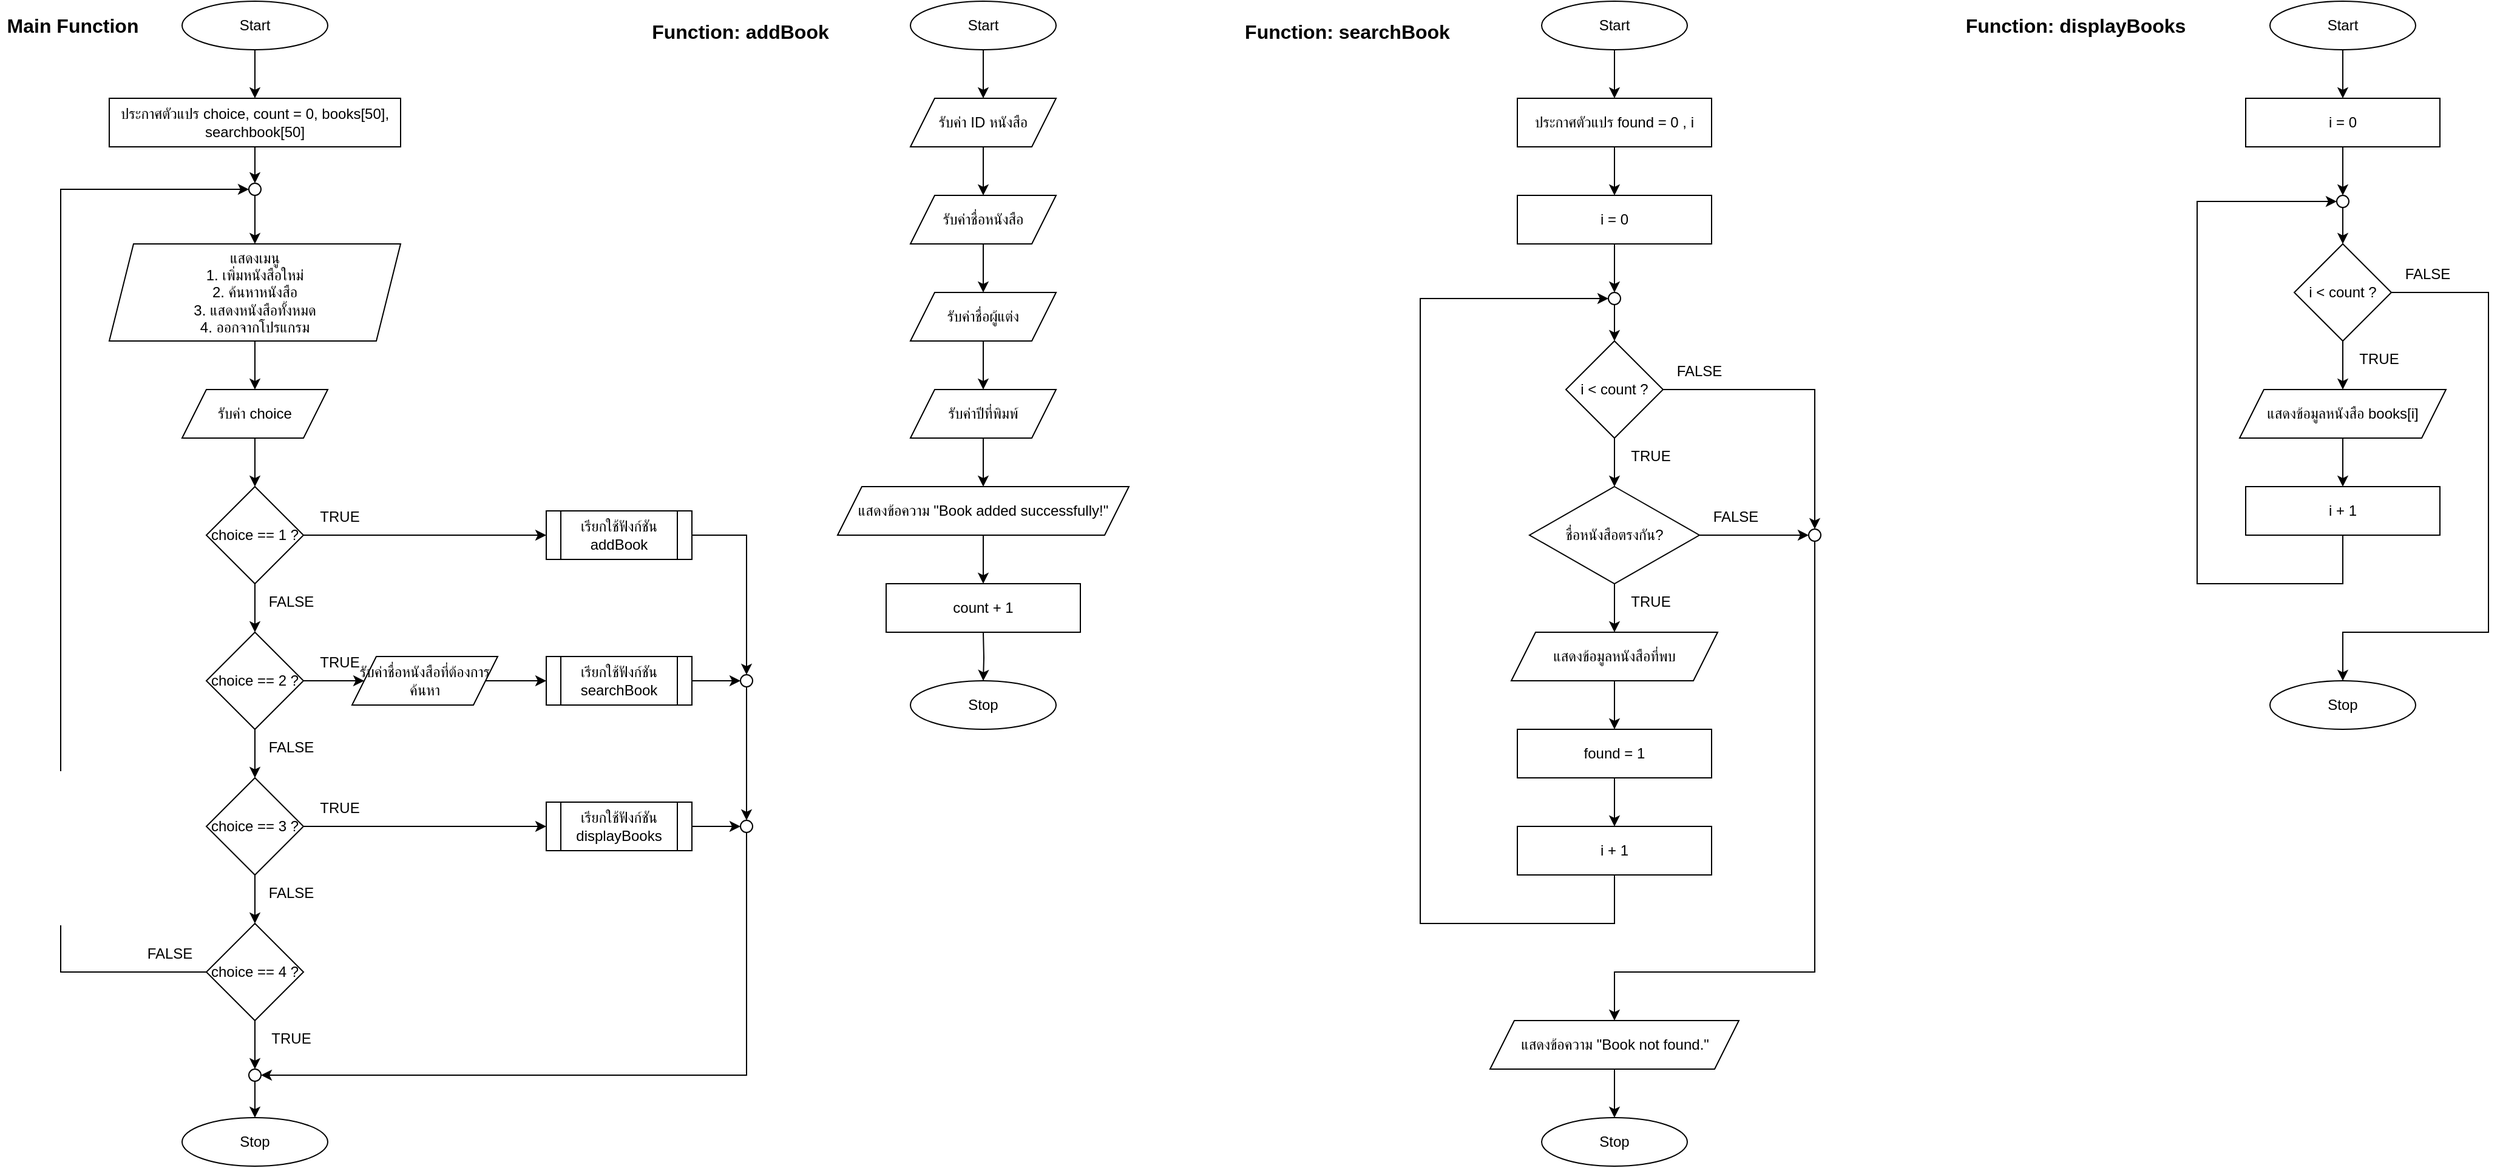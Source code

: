 <mxfile version="28.2.5">
  <diagram name="หน้า-1" id="JZn4vNDWx43Bu2rgVOUE">
    <mxGraphModel dx="3700" dy="1651" grid="1" gridSize="10" guides="1" tooltips="1" connect="1" arrows="1" fold="1" page="1" pageScale="1" pageWidth="827" pageHeight="1169" math="0" shadow="0">
      <root>
        <mxCell id="0" />
        <mxCell id="1" parent="0" />
        <mxCell id="main-0" value="&lt;b&gt;Main Function&lt;/b&gt;" style="text;html=1;strokeColor=none;fillColor=none;align=center;verticalAlign=middle;whiteSpace=wrap;rounded=0;fontSize=16;" vertex="1" parent="1">
          <mxGeometry x="150" y="5" width="120" height="30" as="geometry" />
        </mxCell>
        <mxCell id="addBook-0" value="&lt;b&gt;Function: addBook&lt;/b&gt;" style="text;html=1;strokeColor=none;fillColor=none;align=center;verticalAlign=middle;whiteSpace=wrap;rounded=0;fontSize=16;" vertex="1" parent="1">
          <mxGeometry x="670" y="10" width="180" height="30" as="geometry" />
        </mxCell>
        <mxCell id="jB7fEfMnyyOdDuhdZeWz-60" value="" style="edgeStyle=orthogonalEdgeStyle;rounded=0;orthogonalLoop=1;jettySize=auto;html=1;" edge="1" parent="1" target="jB7fEfMnyyOdDuhdZeWz-58">
          <mxGeometry relative="1" as="geometry">
            <mxPoint x="960" y="520.0" as="sourcePoint" />
          </mxGeometry>
        </mxCell>
        <mxCell id="searchBook-0" value="&lt;b&gt;Function: searchBook&lt;/b&gt;" style="text;html=1;strokeColor=none;fillColor=none;align=center;verticalAlign=middle;whiteSpace=wrap;rounded=0;fontSize=16;" vertex="1" parent="1">
          <mxGeometry x="1160" y="10" width="200" height="30" as="geometry" />
        </mxCell>
        <mxCell id="displayBooks-0" value="&lt;b&gt;Function: displayBooks&lt;/b&gt;" style="text;html=1;strokeColor=none;fillColor=none;align=center;verticalAlign=middle;whiteSpace=wrap;rounded=0;fontSize=16;" vertex="1" parent="1">
          <mxGeometry x="1760" y="5" width="200" height="30" as="geometry" />
        </mxCell>
        <mxCell id="jB7fEfMnyyOdDuhdZeWz-3" value="" style="edgeStyle=orthogonalEdgeStyle;rounded=0;orthogonalLoop=1;jettySize=auto;html=1;" edge="1" parent="1" source="jB7fEfMnyyOdDuhdZeWz-1" target="jB7fEfMnyyOdDuhdZeWz-2">
          <mxGeometry relative="1" as="geometry" />
        </mxCell>
        <mxCell id="jB7fEfMnyyOdDuhdZeWz-1" value="Start" style="ellipse;whiteSpace=wrap;html=1;" vertex="1" parent="1">
          <mxGeometry x="300" width="120" height="40" as="geometry" />
        </mxCell>
        <mxCell id="jB7fEfMnyyOdDuhdZeWz-32" value="" style="edgeStyle=orthogonalEdgeStyle;rounded=0;orthogonalLoop=1;jettySize=auto;html=1;" edge="1" parent="1" source="jB7fEfMnyyOdDuhdZeWz-2" target="jB7fEfMnyyOdDuhdZeWz-31">
          <mxGeometry relative="1" as="geometry" />
        </mxCell>
        <mxCell id="jB7fEfMnyyOdDuhdZeWz-2" value="ประกาศตัวแปร choice, count = 0, books[50], searchbook[50]" style="rounded=0;whiteSpace=wrap;html=1;" vertex="1" parent="1">
          <mxGeometry x="240" y="80" width="240" height="40" as="geometry" />
        </mxCell>
        <mxCell id="jB7fEfMnyyOdDuhdZeWz-22" value="" style="edgeStyle=orthogonalEdgeStyle;rounded=0;orthogonalLoop=1;jettySize=auto;html=1;" edge="1" parent="1" source="jB7fEfMnyyOdDuhdZeWz-4" target="jB7fEfMnyyOdDuhdZeWz-7">
          <mxGeometry relative="1" as="geometry" />
        </mxCell>
        <mxCell id="jB7fEfMnyyOdDuhdZeWz-4" value="แสดงเมนู&lt;br&gt;1. เพิ่มหนังสือใหม่&lt;br&gt;2. ค้นหาหนังสือ&lt;br&gt;3. แสดงหนังสือทั้งหมด&lt;br&gt;4. ออกจากโปรแกรม" style="shape=parallelogram;perimeter=parallelogramPerimeter;whiteSpace=wrap;html=1;fixedSize=1;" vertex="1" parent="1">
          <mxGeometry x="240" y="200" width="240" height="80" as="geometry" />
        </mxCell>
        <mxCell id="jB7fEfMnyyOdDuhdZeWz-21" value="" style="edgeStyle=orthogonalEdgeStyle;rounded=0;orthogonalLoop=1;jettySize=auto;html=1;" edge="1" parent="1" source="jB7fEfMnyyOdDuhdZeWz-7" target="jB7fEfMnyyOdDuhdZeWz-8">
          <mxGeometry relative="1" as="geometry" />
        </mxCell>
        <mxCell id="jB7fEfMnyyOdDuhdZeWz-7" value="รับค่า choice" style="shape=parallelogram;perimeter=parallelogramPerimeter;whiteSpace=wrap;html=1;fixedSize=1;" vertex="1" parent="1">
          <mxGeometry x="300" y="320" width="120" height="40" as="geometry" />
        </mxCell>
        <mxCell id="jB7fEfMnyyOdDuhdZeWz-10" value="" style="edgeStyle=orthogonalEdgeStyle;rounded=0;orthogonalLoop=1;jettySize=auto;html=1;" edge="1" parent="1" source="jB7fEfMnyyOdDuhdZeWz-8" target="jB7fEfMnyyOdDuhdZeWz-9">
          <mxGeometry relative="1" as="geometry" />
        </mxCell>
        <mxCell id="jB7fEfMnyyOdDuhdZeWz-19" value="" style="edgeStyle=orthogonalEdgeStyle;rounded=0;orthogonalLoop=1;jettySize=auto;html=1;" edge="1" parent="1" source="jB7fEfMnyyOdDuhdZeWz-8" target="jB7fEfMnyyOdDuhdZeWz-11">
          <mxGeometry relative="1" as="geometry" />
        </mxCell>
        <mxCell id="jB7fEfMnyyOdDuhdZeWz-8" value="choice == 1 ?" style="rhombus;whiteSpace=wrap;html=1;" vertex="1" parent="1">
          <mxGeometry x="320" y="400" width="80" height="80" as="geometry" />
        </mxCell>
        <mxCell id="jB7fEfMnyyOdDuhdZeWz-38" style="edgeStyle=orthogonalEdgeStyle;rounded=0;orthogonalLoop=1;jettySize=auto;html=1;entryX=0.5;entryY=0;entryDx=0;entryDy=0;" edge="1" parent="1" source="jB7fEfMnyyOdDuhdZeWz-9" target="jB7fEfMnyyOdDuhdZeWz-39">
          <mxGeometry relative="1" as="geometry">
            <mxPoint x="830" y="500" as="targetPoint" />
          </mxGeometry>
        </mxCell>
        <mxCell id="jB7fEfMnyyOdDuhdZeWz-9" value="เรียกใช้ฟังก์ชัน addBook" style="shape=process;whiteSpace=wrap;html=1;backgroundOutline=1;" vertex="1" parent="1">
          <mxGeometry x="600" y="420" width="120" height="40" as="geometry" />
        </mxCell>
        <mxCell id="jB7fEfMnyyOdDuhdZeWz-14" value="" style="edgeStyle=orthogonalEdgeStyle;rounded=0;orthogonalLoop=1;jettySize=auto;html=1;" edge="1" parent="1" source="jB7fEfMnyyOdDuhdZeWz-11" target="jB7fEfMnyyOdDuhdZeWz-13">
          <mxGeometry relative="1" as="geometry" />
        </mxCell>
        <mxCell id="jB7fEfMnyyOdDuhdZeWz-20" value="" style="edgeStyle=orthogonalEdgeStyle;rounded=0;orthogonalLoop=1;jettySize=auto;html=1;" edge="1" parent="1" source="jB7fEfMnyyOdDuhdZeWz-11" target="jB7fEfMnyyOdDuhdZeWz-18">
          <mxGeometry relative="1" as="geometry" />
        </mxCell>
        <mxCell id="jB7fEfMnyyOdDuhdZeWz-11" value="choice == 2 ?" style="rhombus;whiteSpace=wrap;html=1;" vertex="1" parent="1">
          <mxGeometry x="320" y="520" width="80" height="80" as="geometry" />
        </mxCell>
        <mxCell id="jB7fEfMnyyOdDuhdZeWz-17" value="" style="edgeStyle=orthogonalEdgeStyle;rounded=0;orthogonalLoop=1;jettySize=auto;html=1;" edge="1" parent="1" source="jB7fEfMnyyOdDuhdZeWz-13" target="jB7fEfMnyyOdDuhdZeWz-16">
          <mxGeometry relative="1" as="geometry" />
        </mxCell>
        <mxCell id="jB7fEfMnyyOdDuhdZeWz-13" value="รับค่าชื่อหนังสือที่ต้องการค้นหา" style="shape=parallelogram;perimeter=parallelogramPerimeter;whiteSpace=wrap;html=1;fixedSize=1;" vertex="1" parent="1">
          <mxGeometry x="440" y="540" width="120" height="40" as="geometry" />
        </mxCell>
        <mxCell id="jB7fEfMnyyOdDuhdZeWz-40" value="" style="edgeStyle=orthogonalEdgeStyle;rounded=0;orthogonalLoop=1;jettySize=auto;html=1;" edge="1" parent="1" source="jB7fEfMnyyOdDuhdZeWz-16" target="jB7fEfMnyyOdDuhdZeWz-39">
          <mxGeometry relative="1" as="geometry" />
        </mxCell>
        <mxCell id="jB7fEfMnyyOdDuhdZeWz-16" value="เรียกใช้ฟังก์ชัน searchBook" style="shape=process;whiteSpace=wrap;html=1;backgroundOutline=1;" vertex="1" parent="1">
          <mxGeometry x="600" y="540" width="120" height="40" as="geometry" />
        </mxCell>
        <mxCell id="jB7fEfMnyyOdDuhdZeWz-25" value="" style="edgeStyle=orthogonalEdgeStyle;rounded=0;orthogonalLoop=1;jettySize=auto;html=1;" edge="1" parent="1" source="jB7fEfMnyyOdDuhdZeWz-18" target="jB7fEfMnyyOdDuhdZeWz-24">
          <mxGeometry relative="1" as="geometry" />
        </mxCell>
        <mxCell id="jB7fEfMnyyOdDuhdZeWz-26" style="edgeStyle=orthogonalEdgeStyle;rounded=0;orthogonalLoop=1;jettySize=auto;html=1;entryX=0;entryY=0.5;entryDx=0;entryDy=0;" edge="1" parent="1" source="jB7fEfMnyyOdDuhdZeWz-18" target="jB7fEfMnyyOdDuhdZeWz-23">
          <mxGeometry relative="1" as="geometry" />
        </mxCell>
        <mxCell id="jB7fEfMnyyOdDuhdZeWz-18" value="choice == 3 ?" style="rhombus;whiteSpace=wrap;html=1;" vertex="1" parent="1">
          <mxGeometry x="320" y="640" width="80" height="80" as="geometry" />
        </mxCell>
        <mxCell id="jB7fEfMnyyOdDuhdZeWz-42" value="" style="edgeStyle=orthogonalEdgeStyle;rounded=0;orthogonalLoop=1;jettySize=auto;html=1;" edge="1" parent="1" source="jB7fEfMnyyOdDuhdZeWz-23" target="jB7fEfMnyyOdDuhdZeWz-41">
          <mxGeometry relative="1" as="geometry" />
        </mxCell>
        <mxCell id="jB7fEfMnyyOdDuhdZeWz-23" value="เรียกใช้ฟังก์ชัน displayBooks" style="shape=process;whiteSpace=wrap;html=1;backgroundOutline=1;" vertex="1" parent="1">
          <mxGeometry x="600" y="660" width="120" height="40" as="geometry" />
        </mxCell>
        <mxCell id="jB7fEfMnyyOdDuhdZeWz-30" style="edgeStyle=orthogonalEdgeStyle;rounded=0;orthogonalLoop=1;jettySize=auto;html=1;entryX=0;entryY=0.5;entryDx=0;entryDy=0;" edge="1" parent="1" source="jB7fEfMnyyOdDuhdZeWz-24" target="jB7fEfMnyyOdDuhdZeWz-31">
          <mxGeometry relative="1" as="geometry">
            <mxPoint x="200" y="160" as="targetPoint" />
            <Array as="points">
              <mxPoint x="200" y="800" />
              <mxPoint x="200" y="155" />
            </Array>
          </mxGeometry>
        </mxCell>
        <mxCell id="jB7fEfMnyyOdDuhdZeWz-36" value="" style="edgeStyle=orthogonalEdgeStyle;rounded=0;orthogonalLoop=1;jettySize=auto;html=1;" edge="1" parent="1" source="jB7fEfMnyyOdDuhdZeWz-24" target="jB7fEfMnyyOdDuhdZeWz-34">
          <mxGeometry relative="1" as="geometry" />
        </mxCell>
        <mxCell id="jB7fEfMnyyOdDuhdZeWz-24" value="choice == 4 ?" style="rhombus;whiteSpace=wrap;html=1;" vertex="1" parent="1">
          <mxGeometry x="320" y="760" width="80" height="80" as="geometry" />
        </mxCell>
        <mxCell id="jB7fEfMnyyOdDuhdZeWz-28" value="Stop" style="ellipse;whiteSpace=wrap;html=1;" vertex="1" parent="1">
          <mxGeometry x="300" y="920" width="120" height="40" as="geometry" />
        </mxCell>
        <mxCell id="jB7fEfMnyyOdDuhdZeWz-33" value="" style="edgeStyle=orthogonalEdgeStyle;rounded=0;orthogonalLoop=1;jettySize=auto;html=1;" edge="1" parent="1" source="jB7fEfMnyyOdDuhdZeWz-31" target="jB7fEfMnyyOdDuhdZeWz-4">
          <mxGeometry relative="1" as="geometry" />
        </mxCell>
        <mxCell id="jB7fEfMnyyOdDuhdZeWz-31" value="" style="ellipse;whiteSpace=wrap;html=1;aspect=fixed;" vertex="1" parent="1">
          <mxGeometry x="355" y="150" width="10" height="10" as="geometry" />
        </mxCell>
        <mxCell id="jB7fEfMnyyOdDuhdZeWz-37" value="" style="edgeStyle=orthogonalEdgeStyle;rounded=0;orthogonalLoop=1;jettySize=auto;html=1;" edge="1" parent="1" source="jB7fEfMnyyOdDuhdZeWz-34" target="jB7fEfMnyyOdDuhdZeWz-28">
          <mxGeometry relative="1" as="geometry" />
        </mxCell>
        <mxCell id="jB7fEfMnyyOdDuhdZeWz-34" value="" style="ellipse;whiteSpace=wrap;html=1;aspect=fixed;" vertex="1" parent="1">
          <mxGeometry x="355" y="880" width="10" height="10" as="geometry" />
        </mxCell>
        <mxCell id="jB7fEfMnyyOdDuhdZeWz-43" value="" style="edgeStyle=orthogonalEdgeStyle;rounded=0;orthogonalLoop=1;jettySize=auto;html=1;" edge="1" parent="1" source="jB7fEfMnyyOdDuhdZeWz-39" target="jB7fEfMnyyOdDuhdZeWz-41">
          <mxGeometry relative="1" as="geometry" />
        </mxCell>
        <mxCell id="jB7fEfMnyyOdDuhdZeWz-39" value="" style="ellipse;whiteSpace=wrap;html=1;aspect=fixed;" vertex="1" parent="1">
          <mxGeometry x="760" y="555" width="10" height="10" as="geometry" />
        </mxCell>
        <mxCell id="jB7fEfMnyyOdDuhdZeWz-44" style="edgeStyle=orthogonalEdgeStyle;rounded=0;orthogonalLoop=1;jettySize=auto;html=1;entryX=1;entryY=0.5;entryDx=0;entryDy=0;" edge="1" parent="1" source="jB7fEfMnyyOdDuhdZeWz-41" target="jB7fEfMnyyOdDuhdZeWz-34">
          <mxGeometry relative="1" as="geometry">
            <Array as="points">
              <mxPoint x="765" y="885" />
            </Array>
          </mxGeometry>
        </mxCell>
        <mxCell id="jB7fEfMnyyOdDuhdZeWz-41" value="" style="ellipse;whiteSpace=wrap;html=1;aspect=fixed;" vertex="1" parent="1">
          <mxGeometry x="760" y="675" width="10" height="10" as="geometry" />
        </mxCell>
        <mxCell id="jB7fEfMnyyOdDuhdZeWz-48" value="" style="edgeStyle=orthogonalEdgeStyle;rounded=0;orthogonalLoop=1;jettySize=auto;html=1;" edge="1" parent="1" source="jB7fEfMnyyOdDuhdZeWz-46" target="jB7fEfMnyyOdDuhdZeWz-47">
          <mxGeometry relative="1" as="geometry" />
        </mxCell>
        <mxCell id="jB7fEfMnyyOdDuhdZeWz-46" value="Start" style="ellipse;whiteSpace=wrap;html=1;" vertex="1" parent="1">
          <mxGeometry x="900" width="120" height="40" as="geometry" />
        </mxCell>
        <mxCell id="jB7fEfMnyyOdDuhdZeWz-51" value="" style="edgeStyle=orthogonalEdgeStyle;rounded=0;orthogonalLoop=1;jettySize=auto;html=1;" edge="1" parent="1" source="jB7fEfMnyyOdDuhdZeWz-47" target="jB7fEfMnyyOdDuhdZeWz-50">
          <mxGeometry relative="1" as="geometry" />
        </mxCell>
        <mxCell id="jB7fEfMnyyOdDuhdZeWz-47" value="รับค่า ID หนังสือ" style="shape=parallelogram;perimeter=parallelogramPerimeter;whiteSpace=wrap;html=1;fixedSize=1;" vertex="1" parent="1">
          <mxGeometry x="900" y="80" width="120" height="40" as="geometry" />
        </mxCell>
        <mxCell id="jB7fEfMnyyOdDuhdZeWz-53" value="" style="edgeStyle=orthogonalEdgeStyle;rounded=0;orthogonalLoop=1;jettySize=auto;html=1;" edge="1" parent="1" source="jB7fEfMnyyOdDuhdZeWz-50" target="jB7fEfMnyyOdDuhdZeWz-52">
          <mxGeometry relative="1" as="geometry" />
        </mxCell>
        <mxCell id="jB7fEfMnyyOdDuhdZeWz-50" value="รับค่าชื่อหนังสือ" style="shape=parallelogram;perimeter=parallelogramPerimeter;whiteSpace=wrap;html=1;fixedSize=1;" vertex="1" parent="1">
          <mxGeometry x="900" y="160" width="120" height="40" as="geometry" />
        </mxCell>
        <mxCell id="jB7fEfMnyyOdDuhdZeWz-55" value="" style="edgeStyle=orthogonalEdgeStyle;rounded=0;orthogonalLoop=1;jettySize=auto;html=1;" edge="1" parent="1" source="jB7fEfMnyyOdDuhdZeWz-52" target="jB7fEfMnyyOdDuhdZeWz-54">
          <mxGeometry relative="1" as="geometry" />
        </mxCell>
        <mxCell id="jB7fEfMnyyOdDuhdZeWz-52" value="รับค่าชื่อผู้แต่ง" style="shape=parallelogram;perimeter=parallelogramPerimeter;whiteSpace=wrap;html=1;fixedSize=1;" vertex="1" parent="1">
          <mxGeometry x="900" y="240" width="120" height="40" as="geometry" />
        </mxCell>
        <mxCell id="jB7fEfMnyyOdDuhdZeWz-57" value="" style="edgeStyle=orthogonalEdgeStyle;rounded=0;orthogonalLoop=1;jettySize=auto;html=1;" edge="1" parent="1" source="jB7fEfMnyyOdDuhdZeWz-54" target="jB7fEfMnyyOdDuhdZeWz-56">
          <mxGeometry relative="1" as="geometry" />
        </mxCell>
        <mxCell id="jB7fEfMnyyOdDuhdZeWz-54" value="รับค่าปีที่พิมพ์" style="shape=parallelogram;perimeter=parallelogramPerimeter;whiteSpace=wrap;html=1;fixedSize=1;" vertex="1" parent="1">
          <mxGeometry x="900" y="320" width="120" height="40" as="geometry" />
        </mxCell>
        <mxCell id="jB7fEfMnyyOdDuhdZeWz-59" value="" style="edgeStyle=orthogonalEdgeStyle;rounded=0;orthogonalLoop=1;jettySize=auto;html=1;" edge="1" parent="1" source="jB7fEfMnyyOdDuhdZeWz-56">
          <mxGeometry relative="1" as="geometry">
            <mxPoint x="960" y="480.0" as="targetPoint" />
          </mxGeometry>
        </mxCell>
        <mxCell id="jB7fEfMnyyOdDuhdZeWz-56" value="แสดงข้อความ &quot;Book added successfully!&quot;" style="shape=parallelogram;perimeter=parallelogramPerimeter;whiteSpace=wrap;html=1;fixedSize=1;" vertex="1" parent="1">
          <mxGeometry x="840" y="400" width="240" height="40" as="geometry" />
        </mxCell>
        <mxCell id="jB7fEfMnyyOdDuhdZeWz-58" value="Stop" style="ellipse;whiteSpace=wrap;html=1;" vertex="1" parent="1">
          <mxGeometry x="900" y="560" width="120" height="40" as="geometry" />
        </mxCell>
        <mxCell id="jB7fEfMnyyOdDuhdZeWz-63" value="" style="edgeStyle=orthogonalEdgeStyle;rounded=0;orthogonalLoop=1;jettySize=auto;html=1;" edge="1" parent="1" source="jB7fEfMnyyOdDuhdZeWz-61" target="jB7fEfMnyyOdDuhdZeWz-62">
          <mxGeometry relative="1" as="geometry" />
        </mxCell>
        <mxCell id="jB7fEfMnyyOdDuhdZeWz-61" value="Start" style="ellipse;whiteSpace=wrap;html=1;" vertex="1" parent="1">
          <mxGeometry x="1420" width="120" height="40" as="geometry" />
        </mxCell>
        <mxCell id="jB7fEfMnyyOdDuhdZeWz-65" value="" style="edgeStyle=orthogonalEdgeStyle;rounded=0;orthogonalLoop=1;jettySize=auto;html=1;" edge="1" parent="1" source="jB7fEfMnyyOdDuhdZeWz-62" target="jB7fEfMnyyOdDuhdZeWz-64">
          <mxGeometry relative="1" as="geometry" />
        </mxCell>
        <mxCell id="jB7fEfMnyyOdDuhdZeWz-62" value="ประกาศตัวแปร found = 0 , i" style="rounded=0;whiteSpace=wrap;html=1;" vertex="1" parent="1">
          <mxGeometry x="1400" y="80" width="160" height="40" as="geometry" />
        </mxCell>
        <mxCell id="jB7fEfMnyyOdDuhdZeWz-83" value="" style="edgeStyle=orthogonalEdgeStyle;rounded=0;orthogonalLoop=1;jettySize=auto;html=1;" edge="1" parent="1" source="jB7fEfMnyyOdDuhdZeWz-64" target="jB7fEfMnyyOdDuhdZeWz-82">
          <mxGeometry relative="1" as="geometry" />
        </mxCell>
        <mxCell id="jB7fEfMnyyOdDuhdZeWz-64" value="i = 0" style="rounded=0;whiteSpace=wrap;html=1;" vertex="1" parent="1">
          <mxGeometry x="1400" y="160" width="160" height="40" as="geometry" />
        </mxCell>
        <mxCell id="jB7fEfMnyyOdDuhdZeWz-67" value="count + 1" style="rounded=0;whiteSpace=wrap;html=1;" vertex="1" parent="1">
          <mxGeometry x="880" y="480" width="160" height="40" as="geometry" />
        </mxCell>
        <mxCell id="jB7fEfMnyyOdDuhdZeWz-70" value="" style="edgeStyle=orthogonalEdgeStyle;rounded=0;orthogonalLoop=1;jettySize=auto;html=1;" edge="1" parent="1" source="jB7fEfMnyyOdDuhdZeWz-68" target="jB7fEfMnyyOdDuhdZeWz-69">
          <mxGeometry relative="1" as="geometry" />
        </mxCell>
        <mxCell id="jB7fEfMnyyOdDuhdZeWz-87" style="edgeStyle=orthogonalEdgeStyle;rounded=0;orthogonalLoop=1;jettySize=auto;html=1;entryX=0.5;entryY=0;entryDx=0;entryDy=0;" edge="1" parent="1" source="jB7fEfMnyyOdDuhdZeWz-68" target="jB7fEfMnyyOdDuhdZeWz-89">
          <mxGeometry relative="1" as="geometry">
            <mxPoint x="1640" y="410.0" as="targetPoint" />
          </mxGeometry>
        </mxCell>
        <mxCell id="jB7fEfMnyyOdDuhdZeWz-68" value="i &amp;lt; count ?" style="rhombus;whiteSpace=wrap;html=1;" vertex="1" parent="1">
          <mxGeometry x="1440" y="280" width="80" height="80" as="geometry" />
        </mxCell>
        <mxCell id="jB7fEfMnyyOdDuhdZeWz-72" value="" style="edgeStyle=orthogonalEdgeStyle;rounded=0;orthogonalLoop=1;jettySize=auto;html=1;" edge="1" parent="1" source="jB7fEfMnyyOdDuhdZeWz-69" target="jB7fEfMnyyOdDuhdZeWz-71">
          <mxGeometry relative="1" as="geometry" />
        </mxCell>
        <mxCell id="jB7fEfMnyyOdDuhdZeWz-90" value="" style="edgeStyle=orthogonalEdgeStyle;rounded=0;orthogonalLoop=1;jettySize=auto;html=1;" edge="1" parent="1" source="jB7fEfMnyyOdDuhdZeWz-69" target="jB7fEfMnyyOdDuhdZeWz-89">
          <mxGeometry relative="1" as="geometry" />
        </mxCell>
        <mxCell id="jB7fEfMnyyOdDuhdZeWz-69" value="ชื่อหนังสือตรงกัน?" style="rhombus;whiteSpace=wrap;html=1;" vertex="1" parent="1">
          <mxGeometry x="1410" y="400" width="140" height="80" as="geometry" />
        </mxCell>
        <mxCell id="jB7fEfMnyyOdDuhdZeWz-74" value="" style="edgeStyle=orthogonalEdgeStyle;rounded=0;orthogonalLoop=1;jettySize=auto;html=1;" edge="1" parent="1" source="jB7fEfMnyyOdDuhdZeWz-71" target="jB7fEfMnyyOdDuhdZeWz-73">
          <mxGeometry relative="1" as="geometry" />
        </mxCell>
        <mxCell id="jB7fEfMnyyOdDuhdZeWz-71" value="แสดงข้อมูลหนังสือที่พบ" style="shape=parallelogram;perimeter=parallelogramPerimeter;whiteSpace=wrap;html=1;fixedSize=1;" vertex="1" parent="1">
          <mxGeometry x="1395" y="520" width="170" height="40" as="geometry" />
        </mxCell>
        <mxCell id="jB7fEfMnyyOdDuhdZeWz-81" value="" style="edgeStyle=orthogonalEdgeStyle;rounded=0;orthogonalLoop=1;jettySize=auto;html=1;" edge="1" parent="1" source="jB7fEfMnyyOdDuhdZeWz-73" target="jB7fEfMnyyOdDuhdZeWz-77">
          <mxGeometry relative="1" as="geometry" />
        </mxCell>
        <mxCell id="jB7fEfMnyyOdDuhdZeWz-73" value="found = 1" style="rounded=0;whiteSpace=wrap;html=1;" vertex="1" parent="1">
          <mxGeometry x="1400" y="600" width="160" height="40" as="geometry" />
        </mxCell>
        <mxCell id="jB7fEfMnyyOdDuhdZeWz-80" value="" style="edgeStyle=orthogonalEdgeStyle;rounded=0;orthogonalLoop=1;jettySize=auto;html=1;" edge="1" parent="1" source="jB7fEfMnyyOdDuhdZeWz-76" target="jB7fEfMnyyOdDuhdZeWz-79">
          <mxGeometry relative="1" as="geometry" />
        </mxCell>
        <mxCell id="jB7fEfMnyyOdDuhdZeWz-76" value="แสดงข้อความ &quot;Book not found.&quot;" style="shape=parallelogram;perimeter=parallelogramPerimeter;whiteSpace=wrap;html=1;fixedSize=1;" vertex="1" parent="1">
          <mxGeometry x="1377.5" y="840" width="205" height="40" as="geometry" />
        </mxCell>
        <mxCell id="jB7fEfMnyyOdDuhdZeWz-85" style="edgeStyle=orthogonalEdgeStyle;rounded=0;orthogonalLoop=1;jettySize=auto;html=1;entryX=0;entryY=0.5;entryDx=0;entryDy=0;" edge="1" parent="1" source="jB7fEfMnyyOdDuhdZeWz-77" target="jB7fEfMnyyOdDuhdZeWz-82">
          <mxGeometry relative="1" as="geometry">
            <Array as="points">
              <mxPoint x="1480" y="760" />
              <mxPoint x="1320" y="760" />
              <mxPoint x="1320" y="245" />
            </Array>
          </mxGeometry>
        </mxCell>
        <mxCell id="jB7fEfMnyyOdDuhdZeWz-77" value="i + 1" style="rounded=0;whiteSpace=wrap;html=1;" vertex="1" parent="1">
          <mxGeometry x="1400" y="680" width="160" height="40" as="geometry" />
        </mxCell>
        <mxCell id="jB7fEfMnyyOdDuhdZeWz-79" value="Stop" style="ellipse;whiteSpace=wrap;html=1;" vertex="1" parent="1">
          <mxGeometry x="1420" y="920" width="120" height="40" as="geometry" />
        </mxCell>
        <mxCell id="jB7fEfMnyyOdDuhdZeWz-84" value="" style="edgeStyle=orthogonalEdgeStyle;rounded=0;orthogonalLoop=1;jettySize=auto;html=1;" edge="1" parent="1" source="jB7fEfMnyyOdDuhdZeWz-82" target="jB7fEfMnyyOdDuhdZeWz-68">
          <mxGeometry relative="1" as="geometry" />
        </mxCell>
        <mxCell id="jB7fEfMnyyOdDuhdZeWz-82" value="" style="ellipse;whiteSpace=wrap;html=1;aspect=fixed;" vertex="1" parent="1">
          <mxGeometry x="1475" y="240" width="10" height="10" as="geometry" />
        </mxCell>
        <mxCell id="jB7fEfMnyyOdDuhdZeWz-91" style="edgeStyle=orthogonalEdgeStyle;rounded=0;orthogonalLoop=1;jettySize=auto;html=1;entryX=0.5;entryY=0;entryDx=0;entryDy=0;" edge="1" parent="1" source="jB7fEfMnyyOdDuhdZeWz-89">
          <mxGeometry relative="1" as="geometry">
            <mxPoint x="1480" y="840" as="targetPoint" />
            <Array as="points">
              <mxPoint x="1645" y="800" />
              <mxPoint x="1480" y="800" />
            </Array>
          </mxGeometry>
        </mxCell>
        <mxCell id="jB7fEfMnyyOdDuhdZeWz-89" value="" style="ellipse;whiteSpace=wrap;html=1;aspect=fixed;" vertex="1" parent="1">
          <mxGeometry x="1640" y="435" width="10" height="10" as="geometry" />
        </mxCell>
        <mxCell id="jB7fEfMnyyOdDuhdZeWz-96" value="" style="edgeStyle=orthogonalEdgeStyle;rounded=0;orthogonalLoop=1;jettySize=auto;html=1;" edge="1" parent="1" source="jB7fEfMnyyOdDuhdZeWz-94" target="jB7fEfMnyyOdDuhdZeWz-95">
          <mxGeometry relative="1" as="geometry" />
        </mxCell>
        <mxCell id="jB7fEfMnyyOdDuhdZeWz-94" value="Start" style="ellipse;whiteSpace=wrap;html=1;" vertex="1" parent="1">
          <mxGeometry x="2020" width="120" height="40" as="geometry" />
        </mxCell>
        <mxCell id="jB7fEfMnyyOdDuhdZeWz-99" value="" style="edgeStyle=orthogonalEdgeStyle;rounded=0;orthogonalLoop=1;jettySize=auto;html=1;" edge="1" parent="1" source="jB7fEfMnyyOdDuhdZeWz-95" target="jB7fEfMnyyOdDuhdZeWz-98">
          <mxGeometry relative="1" as="geometry" />
        </mxCell>
        <mxCell id="jB7fEfMnyyOdDuhdZeWz-95" value="i = 0" style="rounded=0;whiteSpace=wrap;html=1;" vertex="1" parent="1">
          <mxGeometry x="2000" y="80" width="160" height="40" as="geometry" />
        </mxCell>
        <mxCell id="jB7fEfMnyyOdDuhdZeWz-102" value="" style="edgeStyle=orthogonalEdgeStyle;rounded=0;orthogonalLoop=1;jettySize=auto;html=1;" edge="1" parent="1" source="jB7fEfMnyyOdDuhdZeWz-97" target="jB7fEfMnyyOdDuhdZeWz-101">
          <mxGeometry relative="1" as="geometry" />
        </mxCell>
        <mxCell id="jB7fEfMnyyOdDuhdZeWz-107" style="edgeStyle=orthogonalEdgeStyle;rounded=0;orthogonalLoop=1;jettySize=auto;html=1;entryX=0.5;entryY=0;entryDx=0;entryDy=0;" edge="1" parent="1" source="jB7fEfMnyyOdDuhdZeWz-97" target="jB7fEfMnyyOdDuhdZeWz-106">
          <mxGeometry relative="1" as="geometry">
            <Array as="points">
              <mxPoint x="2200" y="240" />
              <mxPoint x="2200" y="520" />
              <mxPoint x="2080" y="520" />
            </Array>
          </mxGeometry>
        </mxCell>
        <mxCell id="jB7fEfMnyyOdDuhdZeWz-97" value="i &amp;lt; count ?" style="rhombus;whiteSpace=wrap;html=1;" vertex="1" parent="1">
          <mxGeometry x="2040" y="200" width="80" height="80" as="geometry" />
        </mxCell>
        <mxCell id="jB7fEfMnyyOdDuhdZeWz-100" value="" style="edgeStyle=orthogonalEdgeStyle;rounded=0;orthogonalLoop=1;jettySize=auto;html=1;" edge="1" parent="1" source="jB7fEfMnyyOdDuhdZeWz-98" target="jB7fEfMnyyOdDuhdZeWz-97">
          <mxGeometry relative="1" as="geometry" />
        </mxCell>
        <mxCell id="jB7fEfMnyyOdDuhdZeWz-98" value="" style="ellipse;whiteSpace=wrap;html=1;aspect=fixed;" vertex="1" parent="1">
          <mxGeometry x="2075" y="160" width="10" height="10" as="geometry" />
        </mxCell>
        <mxCell id="jB7fEfMnyyOdDuhdZeWz-104" value="" style="edgeStyle=orthogonalEdgeStyle;rounded=0;orthogonalLoop=1;jettySize=auto;html=1;" edge="1" parent="1" source="jB7fEfMnyyOdDuhdZeWz-101" target="jB7fEfMnyyOdDuhdZeWz-103">
          <mxGeometry relative="1" as="geometry" />
        </mxCell>
        <mxCell id="jB7fEfMnyyOdDuhdZeWz-101" value="แสดงข้อมูลหนังสือ books[i]" style="shape=parallelogram;perimeter=parallelogramPerimeter;whiteSpace=wrap;html=1;fixedSize=1;" vertex="1" parent="1">
          <mxGeometry x="1995" y="320" width="170" height="40" as="geometry" />
        </mxCell>
        <mxCell id="jB7fEfMnyyOdDuhdZeWz-105" style="edgeStyle=orthogonalEdgeStyle;rounded=0;orthogonalLoop=1;jettySize=auto;html=1;entryX=0;entryY=0.5;entryDx=0;entryDy=0;" edge="1" parent="1" source="jB7fEfMnyyOdDuhdZeWz-103" target="jB7fEfMnyyOdDuhdZeWz-98">
          <mxGeometry relative="1" as="geometry">
            <Array as="points">
              <mxPoint x="2080" y="480" />
              <mxPoint x="1960" y="480" />
              <mxPoint x="1960" y="165" />
            </Array>
          </mxGeometry>
        </mxCell>
        <mxCell id="jB7fEfMnyyOdDuhdZeWz-103" value="i + 1" style="rounded=0;whiteSpace=wrap;html=1;" vertex="1" parent="1">
          <mxGeometry x="2000" y="400" width="160" height="40" as="geometry" />
        </mxCell>
        <mxCell id="jB7fEfMnyyOdDuhdZeWz-106" value="Stop" style="ellipse;whiteSpace=wrap;html=1;" vertex="1" parent="1">
          <mxGeometry x="2020" y="560" width="120" height="40" as="geometry" />
        </mxCell>
        <mxCell id="jB7fEfMnyyOdDuhdZeWz-108" value="TRUE" style="text;html=1;align=center;verticalAlign=middle;whiteSpace=wrap;rounded=0;" vertex="1" parent="1">
          <mxGeometry x="400" y="410" width="60" height="30" as="geometry" />
        </mxCell>
        <mxCell id="jB7fEfMnyyOdDuhdZeWz-109" value="FALSE" style="text;html=1;align=center;verticalAlign=middle;whiteSpace=wrap;rounded=0;" vertex="1" parent="1">
          <mxGeometry x="360" y="480" width="60" height="30" as="geometry" />
        </mxCell>
        <mxCell id="jB7fEfMnyyOdDuhdZeWz-110" value="TRUE" style="text;html=1;align=center;verticalAlign=middle;whiteSpace=wrap;rounded=0;" vertex="1" parent="1">
          <mxGeometry x="400" y="530" width="60" height="30" as="geometry" />
        </mxCell>
        <mxCell id="jB7fEfMnyyOdDuhdZeWz-111" value="FALSE" style="text;html=1;align=center;verticalAlign=middle;whiteSpace=wrap;rounded=0;" vertex="1" parent="1">
          <mxGeometry x="360" y="600" width="60" height="30" as="geometry" />
        </mxCell>
        <mxCell id="jB7fEfMnyyOdDuhdZeWz-112" value="TRUE" style="text;html=1;align=center;verticalAlign=middle;whiteSpace=wrap;rounded=0;" vertex="1" parent="1">
          <mxGeometry x="400" y="650" width="60" height="30" as="geometry" />
        </mxCell>
        <mxCell id="jB7fEfMnyyOdDuhdZeWz-113" value="FALSE" style="text;html=1;align=center;verticalAlign=middle;whiteSpace=wrap;rounded=0;" vertex="1" parent="1">
          <mxGeometry x="360" y="720" width="60" height="30" as="geometry" />
        </mxCell>
        <mxCell id="jB7fEfMnyyOdDuhdZeWz-114" value="TRUE" style="text;html=1;align=center;verticalAlign=middle;whiteSpace=wrap;rounded=0;" vertex="1" parent="1">
          <mxGeometry x="360" y="840" width="60" height="30" as="geometry" />
        </mxCell>
        <mxCell id="jB7fEfMnyyOdDuhdZeWz-115" value="FALSE" style="text;html=1;align=center;verticalAlign=middle;whiteSpace=wrap;rounded=0;" vertex="1" parent="1">
          <mxGeometry x="260" y="770" width="60" height="30" as="geometry" />
        </mxCell>
        <mxCell id="jB7fEfMnyyOdDuhdZeWz-116" value="TRUE" style="text;html=1;align=center;verticalAlign=middle;whiteSpace=wrap;rounded=0;" vertex="1" parent="1">
          <mxGeometry x="1480" y="360" width="60" height="30" as="geometry" />
        </mxCell>
        <mxCell id="jB7fEfMnyyOdDuhdZeWz-117" value="FALSE" style="text;html=1;align=center;verticalAlign=middle;whiteSpace=wrap;rounded=0;" vertex="1" parent="1">
          <mxGeometry x="1520" y="290" width="60" height="30" as="geometry" />
        </mxCell>
        <mxCell id="jB7fEfMnyyOdDuhdZeWz-118" value="TRUE" style="text;html=1;align=center;verticalAlign=middle;whiteSpace=wrap;rounded=0;" vertex="1" parent="1">
          <mxGeometry x="1480" y="480" width="60" height="30" as="geometry" />
        </mxCell>
        <mxCell id="jB7fEfMnyyOdDuhdZeWz-119" value="FALSE" style="text;html=1;align=center;verticalAlign=middle;whiteSpace=wrap;rounded=0;" vertex="1" parent="1">
          <mxGeometry x="1550" y="410" width="60" height="30" as="geometry" />
        </mxCell>
        <mxCell id="jB7fEfMnyyOdDuhdZeWz-120" value="TRUE" style="text;html=1;align=center;verticalAlign=middle;whiteSpace=wrap;rounded=0;" vertex="1" parent="1">
          <mxGeometry x="2080" y="280" width="60" height="30" as="geometry" />
        </mxCell>
        <mxCell id="jB7fEfMnyyOdDuhdZeWz-121" value="FALSE" style="text;html=1;align=center;verticalAlign=middle;whiteSpace=wrap;rounded=0;" vertex="1" parent="1">
          <mxGeometry x="2120" y="210" width="60" height="30" as="geometry" />
        </mxCell>
      </root>
    </mxGraphModel>
  </diagram>
</mxfile>
